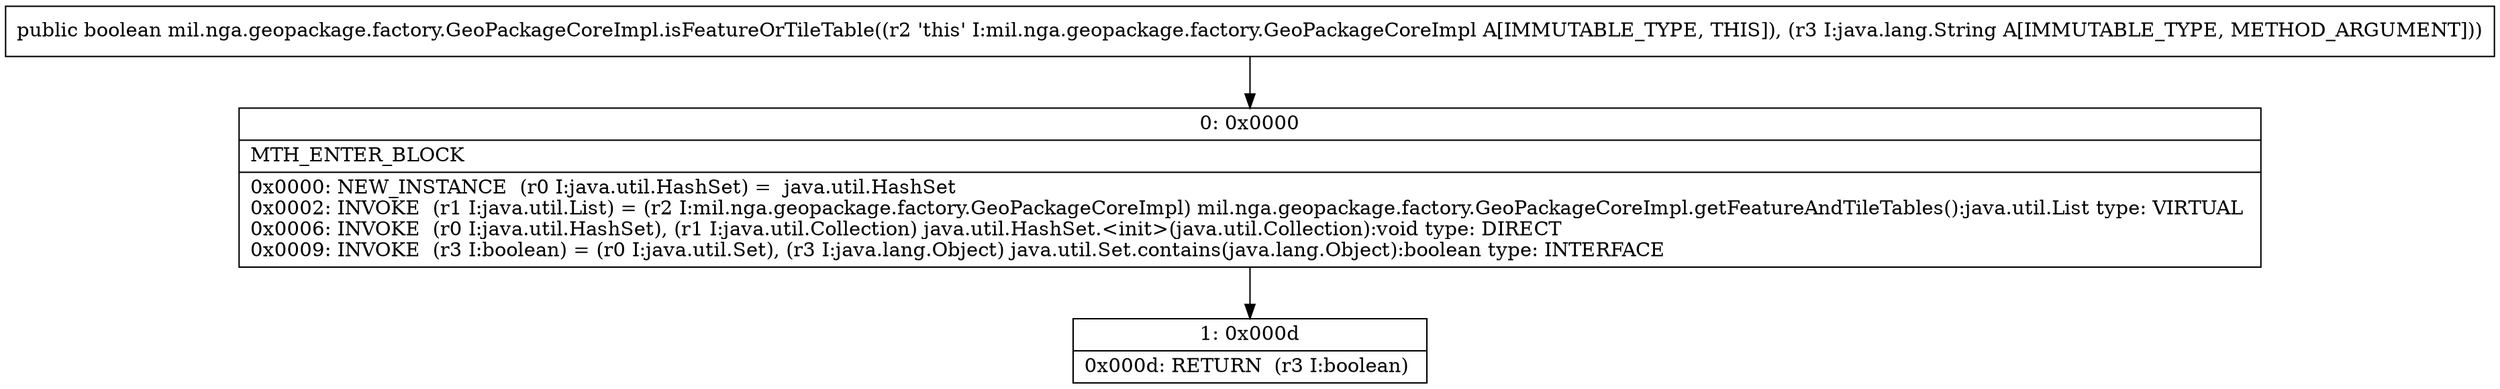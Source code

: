 digraph "CFG formil.nga.geopackage.factory.GeoPackageCoreImpl.isFeatureOrTileTable(Ljava\/lang\/String;)Z" {
Node_0 [shape=record,label="{0\:\ 0x0000|MTH_ENTER_BLOCK\l|0x0000: NEW_INSTANCE  (r0 I:java.util.HashSet) =  java.util.HashSet \l0x0002: INVOKE  (r1 I:java.util.List) = (r2 I:mil.nga.geopackage.factory.GeoPackageCoreImpl) mil.nga.geopackage.factory.GeoPackageCoreImpl.getFeatureAndTileTables():java.util.List type: VIRTUAL \l0x0006: INVOKE  (r0 I:java.util.HashSet), (r1 I:java.util.Collection) java.util.HashSet.\<init\>(java.util.Collection):void type: DIRECT \l0x0009: INVOKE  (r3 I:boolean) = (r0 I:java.util.Set), (r3 I:java.lang.Object) java.util.Set.contains(java.lang.Object):boolean type: INTERFACE \l}"];
Node_1 [shape=record,label="{1\:\ 0x000d|0x000d: RETURN  (r3 I:boolean) \l}"];
MethodNode[shape=record,label="{public boolean mil.nga.geopackage.factory.GeoPackageCoreImpl.isFeatureOrTileTable((r2 'this' I:mil.nga.geopackage.factory.GeoPackageCoreImpl A[IMMUTABLE_TYPE, THIS]), (r3 I:java.lang.String A[IMMUTABLE_TYPE, METHOD_ARGUMENT])) }"];
MethodNode -> Node_0;
Node_0 -> Node_1;
}

